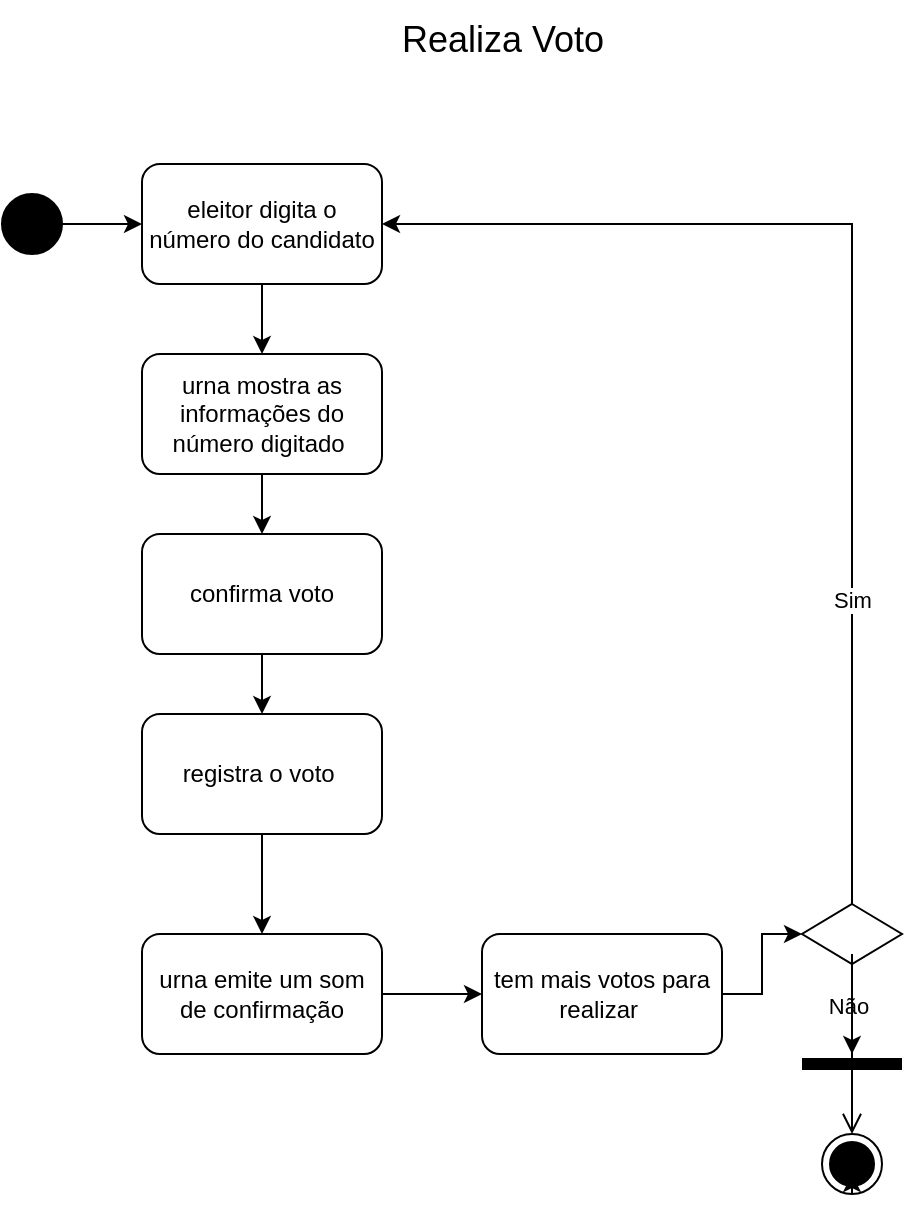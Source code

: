 <mxfile version="28.2.5">
  <diagram name="Página-1" id="zMhko25kuJdaVbV65YMQ">
    <mxGraphModel dx="1426" dy="777" grid="1" gridSize="10" guides="1" tooltips="1" connect="1" arrows="1" fold="1" page="1" pageScale="1" pageWidth="827" pageHeight="1169" math="0" shadow="0">
      <root>
        <mxCell id="0" />
        <mxCell id="1" parent="0" />
        <mxCell id="Ii5o0wG8CZ3HwWFto0RK-1" value="&lt;font style=&quot;font-size: 18px;&quot;&gt;Realiza Voto&lt;/font&gt;" style="text;html=1;align=center;verticalAlign=middle;resizable=0;points=[];autosize=1;strokeColor=none;fillColor=none;" vertex="1" parent="1">
          <mxGeometry x="330" y="43" width="120" height="40" as="geometry" />
        </mxCell>
        <mxCell id="Ii5o0wG8CZ3HwWFto0RK-3" style="edgeStyle=orthogonalEdgeStyle;rounded=0;orthogonalLoop=1;jettySize=auto;html=1;" edge="1" parent="1" source="Ii5o0wG8CZ3HwWFto0RK-2" target="Ii5o0wG8CZ3HwWFto0RK-4">
          <mxGeometry relative="1" as="geometry">
            <mxPoint x="220" y="155" as="targetPoint" />
          </mxGeometry>
        </mxCell>
        <mxCell id="Ii5o0wG8CZ3HwWFto0RK-2" value="" style="ellipse;fillColor=strokeColor;html=1;" vertex="1" parent="1">
          <mxGeometry x="140" y="140" width="30" height="30" as="geometry" />
        </mxCell>
        <mxCell id="Ii5o0wG8CZ3HwWFto0RK-5" style="edgeStyle=orthogonalEdgeStyle;rounded=0;orthogonalLoop=1;jettySize=auto;html=1;" edge="1" parent="1" source="Ii5o0wG8CZ3HwWFto0RK-4" target="Ii5o0wG8CZ3HwWFto0RK-6">
          <mxGeometry relative="1" as="geometry">
            <mxPoint x="270" y="230" as="targetPoint" />
          </mxGeometry>
        </mxCell>
        <mxCell id="Ii5o0wG8CZ3HwWFto0RK-4" value="eleitor digita o número do candidato" style="rounded=1;whiteSpace=wrap;html=1;" vertex="1" parent="1">
          <mxGeometry x="210" y="125" width="120" height="60" as="geometry" />
        </mxCell>
        <mxCell id="Ii5o0wG8CZ3HwWFto0RK-8" style="edgeStyle=orthogonalEdgeStyle;rounded=0;orthogonalLoop=1;jettySize=auto;html=1;" edge="1" parent="1" source="Ii5o0wG8CZ3HwWFto0RK-6" target="Ii5o0wG8CZ3HwWFto0RK-7">
          <mxGeometry relative="1" as="geometry" />
        </mxCell>
        <mxCell id="Ii5o0wG8CZ3HwWFto0RK-6" value="urna mostra as informações do número digitado&amp;nbsp;" style="rounded=1;whiteSpace=wrap;html=1;" vertex="1" parent="1">
          <mxGeometry x="210" y="220" width="120" height="60" as="geometry" />
        </mxCell>
        <mxCell id="Ii5o0wG8CZ3HwWFto0RK-34" style="edgeStyle=orthogonalEdgeStyle;rounded=0;orthogonalLoop=1;jettySize=auto;html=1;entryX=0.5;entryY=0;entryDx=0;entryDy=0;" edge="1" parent="1" source="Ii5o0wG8CZ3HwWFto0RK-7" target="Ii5o0wG8CZ3HwWFto0RK-28">
          <mxGeometry relative="1" as="geometry" />
        </mxCell>
        <mxCell id="Ii5o0wG8CZ3HwWFto0RK-7" value="confirma voto" style="rounded=1;whiteSpace=wrap;html=1;" vertex="1" parent="1">
          <mxGeometry x="210" y="310" width="120" height="60" as="geometry" />
        </mxCell>
        <mxCell id="Ii5o0wG8CZ3HwWFto0RK-27" style="edgeStyle=orthogonalEdgeStyle;rounded=0;orthogonalLoop=1;jettySize=auto;html=1;entryX=0;entryY=0.5;entryDx=0;entryDy=0;" edge="1" parent="1" source="Ii5o0wG8CZ3HwWFto0RK-10" target="Ii5o0wG8CZ3HwWFto0RK-14">
          <mxGeometry relative="1" as="geometry" />
        </mxCell>
        <mxCell id="Ii5o0wG8CZ3HwWFto0RK-10" value="urna emite um som de confirmação" style="rounded=1;whiteSpace=wrap;html=1;" vertex="1" parent="1">
          <mxGeometry x="210" y="510" width="120" height="60" as="geometry" />
        </mxCell>
        <mxCell id="Ii5o0wG8CZ3HwWFto0RK-17" style="edgeStyle=orthogonalEdgeStyle;rounded=0;orthogonalLoop=1;jettySize=auto;html=1;" edge="1" parent="1" source="Ii5o0wG8CZ3HwWFto0RK-14" target="Ii5o0wG8CZ3HwWFto0RK-18">
          <mxGeometry relative="1" as="geometry">
            <mxPoint x="540" y="430" as="targetPoint" />
          </mxGeometry>
        </mxCell>
        <mxCell id="Ii5o0wG8CZ3HwWFto0RK-14" value="tem mais votos para realizar&amp;nbsp;" style="rounded=1;whiteSpace=wrap;html=1;" vertex="1" parent="1">
          <mxGeometry x="380" y="510" width="120" height="60" as="geometry" />
        </mxCell>
        <mxCell id="Ii5o0wG8CZ3HwWFto0RK-19" style="edgeStyle=orthogonalEdgeStyle;rounded=0;orthogonalLoop=1;jettySize=auto;html=1;entryX=1;entryY=0.5;entryDx=0;entryDy=0;" edge="1" parent="1" source="Ii5o0wG8CZ3HwWFto0RK-18" target="Ii5o0wG8CZ3HwWFto0RK-4">
          <mxGeometry relative="1" as="geometry">
            <mxPoint x="565" y="150" as="targetPoint" />
            <Array as="points">
              <mxPoint x="565" y="155" />
            </Array>
          </mxGeometry>
        </mxCell>
        <mxCell id="Ii5o0wG8CZ3HwWFto0RK-20" value="Sim" style="edgeLabel;html=1;align=center;verticalAlign=middle;resizable=0;points=[];" vertex="1" connectable="0" parent="Ii5o0wG8CZ3HwWFto0RK-19">
          <mxGeometry x="-0.067" y="-3" relative="1" as="geometry">
            <mxPoint x="-3" y="116" as="offset" />
          </mxGeometry>
        </mxCell>
        <mxCell id="Ii5o0wG8CZ3HwWFto0RK-21" style="edgeStyle=orthogonalEdgeStyle;rounded=0;orthogonalLoop=1;jettySize=auto;html=1;" edge="1" parent="1" source="Ii5o0wG8CZ3HwWFto0RK-18" target="Ii5o0wG8CZ3HwWFto0RK-23">
          <mxGeometry relative="1" as="geometry">
            <mxPoint x="565" y="530" as="targetPoint" />
          </mxGeometry>
        </mxCell>
        <mxCell id="Ii5o0wG8CZ3HwWFto0RK-22" value="Não" style="edgeLabel;html=1;align=center;verticalAlign=middle;resizable=0;points=[];" vertex="1" connectable="0" parent="Ii5o0wG8CZ3HwWFto0RK-21">
          <mxGeometry x="-0.082" y="-2" relative="1" as="geometry">
            <mxPoint as="offset" />
          </mxGeometry>
        </mxCell>
        <mxCell id="Ii5o0wG8CZ3HwWFto0RK-18" value="" style="rhombus;whiteSpace=wrap;html=1;" vertex="1" parent="1">
          <mxGeometry x="540" y="495" width="50" height="30" as="geometry" />
        </mxCell>
        <mxCell id="Ii5o0wG8CZ3HwWFto0RK-23" value="" style="shape=line;html=1;strokeWidth=6;strokeColor=#000000;" vertex="1" parent="1">
          <mxGeometry x="540" y="570" width="50" height="10" as="geometry" />
        </mxCell>
        <mxCell id="Ii5o0wG8CZ3HwWFto0RK-24" value="" style="edgeStyle=orthogonalEdgeStyle;html=1;verticalAlign=bottom;endArrow=open;endSize=8;strokeColor=#000000;rounded=0;entryX=0.5;entryY=0;entryDx=0;entryDy=0;" edge="1" source="Ii5o0wG8CZ3HwWFto0RK-23" parent="1" target="Ii5o0wG8CZ3HwWFto0RK-25">
          <mxGeometry relative="1" as="geometry">
            <mxPoint x="565" y="580" as="targetPoint" />
            <Array as="points">
              <mxPoint x="565" y="520" />
            </Array>
          </mxGeometry>
        </mxCell>
        <mxCell id="Ii5o0wG8CZ3HwWFto0RK-32" style="edgeStyle=orthogonalEdgeStyle;rounded=0;orthogonalLoop=1;jettySize=auto;html=1;exitX=0.5;exitY=1;exitDx=0;exitDy=0;" edge="1" parent="1" source="Ii5o0wG8CZ3HwWFto0RK-25">
          <mxGeometry relative="1" as="geometry">
            <mxPoint x="565" y="630" as="targetPoint" />
          </mxGeometry>
        </mxCell>
        <mxCell id="Ii5o0wG8CZ3HwWFto0RK-25" value="" style="ellipse;html=1;shape=endState;fillColor=strokeColor;" vertex="1" parent="1">
          <mxGeometry x="550" y="610" width="30" height="30" as="geometry" />
        </mxCell>
        <mxCell id="Ii5o0wG8CZ3HwWFto0RK-31" style="edgeStyle=orthogonalEdgeStyle;rounded=0;orthogonalLoop=1;jettySize=auto;html=1;exitX=0.5;exitY=1;exitDx=0;exitDy=0;" edge="1" parent="1" source="Ii5o0wG8CZ3HwWFto0RK-28" target="Ii5o0wG8CZ3HwWFto0RK-10">
          <mxGeometry relative="1" as="geometry" />
        </mxCell>
        <mxCell id="Ii5o0wG8CZ3HwWFto0RK-28" value="registra o voto&amp;nbsp;" style="rounded=1;whiteSpace=wrap;html=1;" vertex="1" parent="1">
          <mxGeometry x="210" y="400" width="120" height="60" as="geometry" />
        </mxCell>
      </root>
    </mxGraphModel>
  </diagram>
</mxfile>

